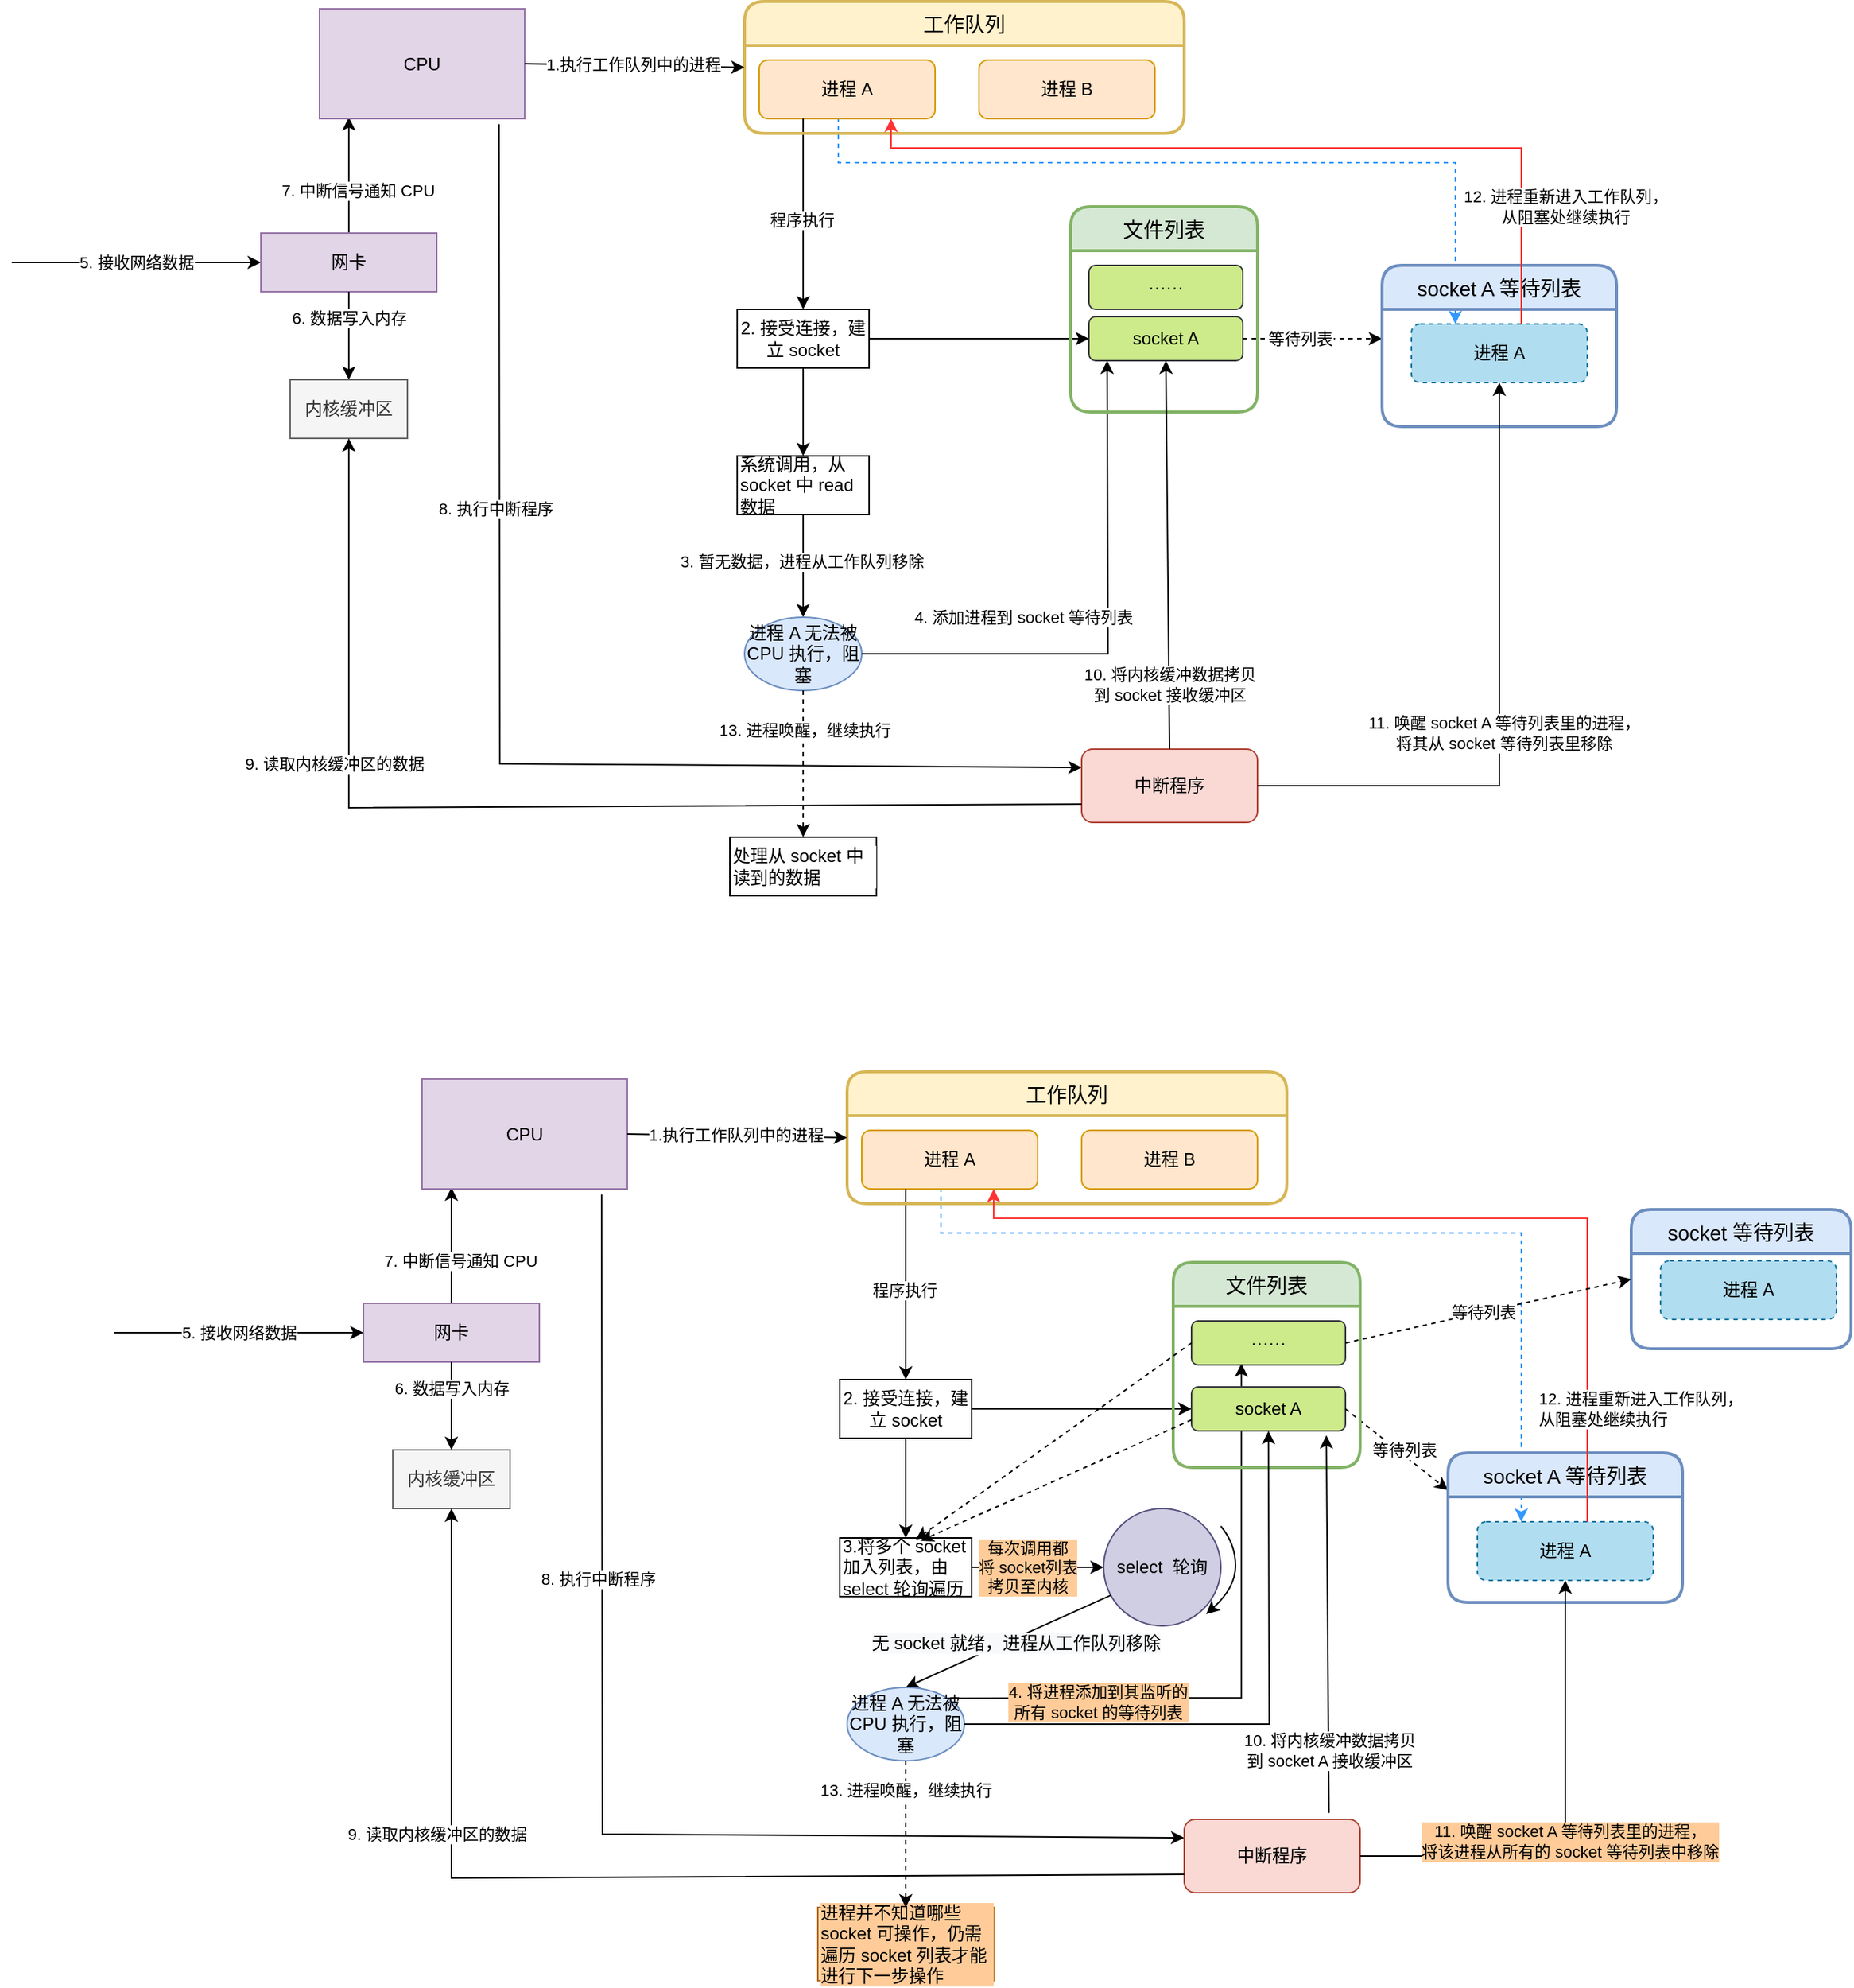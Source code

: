 <mxfile version="15.6.8" type="device"><diagram id="QY-BEr07iG2nazsXIPME" name="Page-1"><mxGraphModel dx="1963" dy="655" grid="1" gridSize="10" guides="1" tooltips="1" connect="1" arrows="1" fold="1" page="1" pageScale="1" pageWidth="850" pageHeight="1100" math="0" shadow="0"><root><mxCell id="0"/><mxCell id="1" parent="0"/><mxCell id="HMfrnsochSqVQd4AGbn6-23" value="" style="endArrow=classic;html=1;rounded=0;dashed=1;exitX=0.45;exitY=0.975;exitDx=0;exitDy=0;entryX=0.25;entryY=0;entryDx=0;entryDy=0;exitPerimeter=0;strokeColor=#3399FF;" edge="1" parent="1" source="HMfrnsochSqVQd4AGbn6-1" target="HMfrnsochSqVQd4AGbn6-15"><mxGeometry width="50" height="50" relative="1" as="geometry"><mxPoint x="40" y="180" as="sourcePoint"/><mxPoint x="470" y="120" as="targetPoint"/><Array as="points"><mxPoint x="4" y="180"/><mxPoint x="425" y="180"/></Array></mxGeometry></mxCell><mxCell id="HMfrnsochSqVQd4AGbn6-1" value="进程 A" style="rounded=1;whiteSpace=wrap;html=1;fillColor=#ffe6cc;strokeColor=#d79b00;" vertex="1" parent="1"><mxGeometry x="-50" y="110" width="120" height="40" as="geometry"/></mxCell><mxCell id="HMfrnsochSqVQd4AGbn6-4" value="2. 接受连接，建立 socket" style="rounded=0;whiteSpace=wrap;html=1;" vertex="1" parent="1"><mxGeometry x="-65" y="280" width="90" height="40" as="geometry"/></mxCell><mxCell id="HMfrnsochSqVQd4AGbn6-5" value="" style="endArrow=classic;html=1;rounded=0;exitX=0.25;exitY=1;exitDx=0;exitDy=0;" edge="1" parent="1" source="HMfrnsochSqVQd4AGbn6-1" target="HMfrnsochSqVQd4AGbn6-4"><mxGeometry width="50" height="50" relative="1" as="geometry"><mxPoint x="10" y="180" as="sourcePoint"/><mxPoint x="200" y="360" as="targetPoint"/></mxGeometry></mxCell><mxCell id="HMfrnsochSqVQd4AGbn6-50" value="程序执行" style="edgeLabel;html=1;align=center;verticalAlign=middle;resizable=0;points=[];" vertex="1" connectable="0" parent="HMfrnsochSqVQd4AGbn6-5"><mxGeometry x="0.063" y="-1" relative="1" as="geometry"><mxPoint as="offset"/></mxGeometry></mxCell><mxCell id="HMfrnsochSqVQd4AGbn6-6" value="" style="endArrow=classic;html=1;rounded=0;exitX=1;exitY=0.5;exitDx=0;exitDy=0;entryX=0;entryY=0.5;entryDx=0;entryDy=0;" edge="1" parent="1" source="HMfrnsochSqVQd4AGbn6-4" target="HMfrnsochSqVQd4AGbn6-7"><mxGeometry width="50" height="50" relative="1" as="geometry"><mxPoint x="240" y="450" as="sourcePoint"/><mxPoint x="160" y="330" as="targetPoint"/></mxGeometry></mxCell><mxCell id="HMfrnsochSqVQd4AGbn6-7" value="socket A" style="rounded=1;whiteSpace=wrap;html=1;fillColor=#cdeb8b;strokeColor=#36393d;" vertex="1" parent="1"><mxGeometry x="175" y="285" width="105" height="30" as="geometry"/></mxCell><mxCell id="HMfrnsochSqVQd4AGbn6-8" value="" style="endArrow=classic;html=1;rounded=0;exitX=0.5;exitY=1;exitDx=0;exitDy=0;entryX=0.5;entryY=0;entryDx=0;entryDy=0;" edge="1" parent="1" source="HMfrnsochSqVQd4AGbn6-4" target="HMfrnsochSqVQd4AGbn6-9"><mxGeometry width="50" height="50" relative="1" as="geometry"><mxPoint x="10" y="520" as="sourcePoint"/><mxPoint x="-20" y="410" as="targetPoint"/></mxGeometry></mxCell><mxCell id="HMfrnsochSqVQd4AGbn6-9" value="系统调用，从 socket 中 read 数据" style="rounded=0;whiteSpace=wrap;html=1;align=left;" vertex="1" parent="1"><mxGeometry x="-65" y="380" width="90" height="40" as="geometry"/></mxCell><mxCell id="HMfrnsochSqVQd4AGbn6-10" value="" style="endArrow=classic;html=1;rounded=0;exitX=0.5;exitY=1;exitDx=0;exitDy=0;entryX=0.5;entryY=0;entryDx=0;entryDy=0;" edge="1" parent="1" source="HMfrnsochSqVQd4AGbn6-9" target="HMfrnsochSqVQd4AGbn6-11"><mxGeometry width="50" height="50" relative="1" as="geometry"><mxPoint x="110" y="530" as="sourcePoint"/><mxPoint x="140" y="440" as="targetPoint"/></mxGeometry></mxCell><mxCell id="HMfrnsochSqVQd4AGbn6-51" value="3. 暂无数据，进程从工作队列移除" style="edgeLabel;html=1;align=center;verticalAlign=middle;resizable=0;points=[];" vertex="1" connectable="0" parent="HMfrnsochSqVQd4AGbn6-10"><mxGeometry x="-0.084" y="-1" relative="1" as="geometry"><mxPoint as="offset"/></mxGeometry></mxCell><mxCell id="HMfrnsochSqVQd4AGbn6-11" value="进程 A 无法被CPU 执行，阻塞" style="ellipse;whiteSpace=wrap;html=1;fillColor=#dae8fc;strokeColor=#6c8ebf;" vertex="1" parent="1"><mxGeometry x="-60" y="490" width="80" height="50" as="geometry"/></mxCell><mxCell id="HMfrnsochSqVQd4AGbn6-12" value="" style="endArrow=classic;html=1;rounded=0;exitX=1;exitY=0.5;exitDx=0;exitDy=0;entryX=0.118;entryY=1;entryDx=0;entryDy=0;entryPerimeter=0;" edge="1" parent="1" source="HMfrnsochSqVQd4AGbn6-11" target="HMfrnsochSqVQd4AGbn6-7"><mxGeometry width="50" height="50" relative="1" as="geometry"><mxPoint x="170" y="650" as="sourcePoint"/><mxPoint x="200" y="320" as="targetPoint"/><Array as="points"><mxPoint x="188" y="515"/></Array></mxGeometry></mxCell><mxCell id="HMfrnsochSqVQd4AGbn6-13" value="4. 添加进程到 socket 等待列表" style="edgeLabel;html=1;align=center;verticalAlign=middle;resizable=0;points=[];" vertex="1" connectable="0" parent="HMfrnsochSqVQd4AGbn6-12"><mxGeometry x="0.147" y="-2" relative="1" as="geometry"><mxPoint x="-60" y="18" as="offset"/></mxGeometry></mxCell><mxCell id="HMfrnsochSqVQd4AGbn6-14" value="" style="endArrow=classic;html=1;rounded=0;exitX=1;exitY=0.5;exitDx=0;exitDy=0;dashed=1;" edge="1" parent="1" source="HMfrnsochSqVQd4AGbn6-7"><mxGeometry width="50" height="50" relative="1" as="geometry"><mxPoint x="355" y="370" as="sourcePoint"/><mxPoint x="375" y="300" as="targetPoint"/></mxGeometry></mxCell><mxCell id="HMfrnsochSqVQd4AGbn6-16" value="等待列表" style="edgeLabel;html=1;align=center;verticalAlign=middle;resizable=0;points=[];" vertex="1" connectable="0" parent="HMfrnsochSqVQd4AGbn6-14"><mxGeometry x="-0.36" y="-2" relative="1" as="geometry"><mxPoint x="8" y="-2" as="offset"/></mxGeometry></mxCell><mxCell id="HMfrnsochSqVQd4AGbn6-15" value="进程 A" style="rounded=1;whiteSpace=wrap;html=1;fillColor=#b1ddf0;strokeColor=#10739e;dashed=1;" vertex="1" parent="1"><mxGeometry x="395" y="290" width="120" height="40" as="geometry"/></mxCell><mxCell id="HMfrnsochSqVQd4AGbn6-17" value="工作队列" style="swimlane;childLayout=stackLayout;horizontal=1;startSize=30;horizontalStack=0;rounded=1;fontSize=14;fontStyle=0;strokeWidth=2;resizeParent=0;resizeLast=1;shadow=0;dashed=0;align=center;fillColor=#fff2cc;strokeColor=#d6b656;" vertex="1" parent="1"><mxGeometry x="-60" y="70" width="300" height="90" as="geometry"/></mxCell><mxCell id="HMfrnsochSqVQd4AGbn6-19" value="文件列表" style="swimlane;childLayout=stackLayout;horizontal=1;startSize=30;horizontalStack=0;rounded=1;fontSize=14;fontStyle=0;strokeWidth=2;resizeParent=0;resizeLast=1;shadow=0;dashed=0;align=center;fillColor=#d5e8d4;strokeColor=#82b366;" vertex="1" parent="1"><mxGeometry x="162.5" y="210" width="127.5" height="140" as="geometry"/></mxCell><mxCell id="HMfrnsochSqVQd4AGbn6-21" value="socket A 等待列表" style="swimlane;childLayout=stackLayout;horizontal=1;startSize=30;horizontalStack=0;rounded=1;fontSize=14;fontStyle=0;strokeWidth=2;resizeParent=0;resizeLast=1;shadow=0;dashed=0;align=center;fillColor=#dae8fc;strokeColor=#6c8ebf;" vertex="1" parent="1"><mxGeometry x="375" y="250" width="160" height="110" as="geometry"/></mxCell><mxCell id="HMfrnsochSqVQd4AGbn6-24" value="进程 B" style="rounded=1;whiteSpace=wrap;html=1;fillColor=#ffe6cc;strokeColor=#d79b00;" vertex="1" parent="1"><mxGeometry x="100" y="110" width="120" height="40" as="geometry"/></mxCell><mxCell id="HMfrnsochSqVQd4AGbn6-25" value="······" style="rounded=1;whiteSpace=wrap;html=1;fillColor=#cdeb8b;strokeColor=#36393d;" vertex="1" parent="1"><mxGeometry x="175" y="250" width="105" height="30" as="geometry"/></mxCell><mxCell id="HMfrnsochSqVQd4AGbn6-27" value="5. 接收网络数据" style="endArrow=classic;html=1;rounded=0;entryX=0;entryY=0.5;entryDx=0;entryDy=0;" edge="1" parent="1" target="HMfrnsochSqVQd4AGbn6-28"><mxGeometry width="50" height="50" relative="1" as="geometry"><mxPoint x="-560" y="248" as="sourcePoint"/><mxPoint x="-400" y="248" as="targetPoint"/></mxGeometry></mxCell><mxCell id="HMfrnsochSqVQd4AGbn6-33" value="" style="edgeStyle=orthogonalEdgeStyle;rounded=0;orthogonalLoop=1;jettySize=auto;html=1;entryX=0.143;entryY=0.987;entryDx=0;entryDy=0;entryPerimeter=0;" edge="1" parent="1" source="HMfrnsochSqVQd4AGbn6-28" target="HMfrnsochSqVQd4AGbn6-32"><mxGeometry relative="1" as="geometry"><mxPoint x="-200" y="460" as="targetPoint"/></mxGeometry></mxCell><mxCell id="HMfrnsochSqVQd4AGbn6-34" value="7. 中断信号通知 CPU" style="edgeLabel;html=1;align=center;verticalAlign=middle;resizable=0;points=[];" vertex="1" connectable="0" parent="HMfrnsochSqVQd4AGbn6-33"><mxGeometry x="-0.2" y="2" relative="1" as="geometry"><mxPoint x="8" y="2" as="offset"/></mxGeometry></mxCell><mxCell id="HMfrnsochSqVQd4AGbn6-28" value="网卡" style="rounded=0;whiteSpace=wrap;html=1;fillColor=#e1d5e7;strokeColor=#9673a6;" vertex="1" parent="1"><mxGeometry x="-390" y="228" width="120" height="40" as="geometry"/></mxCell><mxCell id="HMfrnsochSqVQd4AGbn6-29" value="" style="endArrow=classic;html=1;rounded=0;exitX=0.5;exitY=1;exitDx=0;exitDy=0;entryX=0.5;entryY=0;entryDx=0;entryDy=0;" edge="1" parent="1" source="HMfrnsochSqVQd4AGbn6-28" target="HMfrnsochSqVQd4AGbn6-30"><mxGeometry width="50" height="50" relative="1" as="geometry"><mxPoint x="-290" y="388" as="sourcePoint"/><mxPoint x="-330" y="318" as="targetPoint"/></mxGeometry></mxCell><mxCell id="HMfrnsochSqVQd4AGbn6-31" value="6. 数据写入内存" style="edgeLabel;html=1;align=center;verticalAlign=middle;resizable=0;points=[];" vertex="1" connectable="0" parent="HMfrnsochSqVQd4AGbn6-29"><mxGeometry x="-0.4" relative="1" as="geometry"><mxPoint as="offset"/></mxGeometry></mxCell><mxCell id="HMfrnsochSqVQd4AGbn6-30" value="内核缓冲区" style="rounded=0;whiteSpace=wrap;html=1;fillColor=#f5f5f5;strokeColor=#666666;fontColor=#333333;" vertex="1" parent="1"><mxGeometry x="-370" y="328" width="80" height="40" as="geometry"/></mxCell><mxCell id="HMfrnsochSqVQd4AGbn6-32" value="CPU" style="rounded=0;whiteSpace=wrap;html=1;fillColor=#e1d5e7;strokeColor=#9673a6;" vertex="1" parent="1"><mxGeometry x="-350" y="75" width="140" height="75" as="geometry"/></mxCell><mxCell id="HMfrnsochSqVQd4AGbn6-35" value="" style="endArrow=classic;html=1;rounded=0;exitX=0.875;exitY=1.05;exitDx=0;exitDy=0;entryX=0;entryY=0.25;entryDx=0;entryDy=0;exitPerimeter=0;" edge="1" parent="1" source="HMfrnsochSqVQd4AGbn6-32" target="HMfrnsochSqVQd4AGbn6-38"><mxGeometry width="50" height="50" relative="1" as="geometry"><mxPoint x="120" y="680" as="sourcePoint"/><mxPoint x="110" y="610" as="targetPoint"/><Array as="points"><mxPoint x="-227" y="590"/></Array></mxGeometry></mxCell><mxCell id="HMfrnsochSqVQd4AGbn6-37" value="8. 执行中断程序" style="edgeLabel;html=1;align=center;verticalAlign=middle;resizable=0;points=[];" vertex="1" connectable="0" parent="HMfrnsochSqVQd4AGbn6-35"><mxGeometry x="-0.053" y="-1" relative="1" as="geometry"><mxPoint x="-2" y="-133" as="offset"/></mxGeometry></mxCell><mxCell id="HMfrnsochSqVQd4AGbn6-38" value="中断程序" style="rounded=1;whiteSpace=wrap;html=1;fillColor=#fad9d5;strokeColor=#ae4132;" vertex="1" parent="1"><mxGeometry x="170" y="580" width="120" height="50" as="geometry"/></mxCell><mxCell id="HMfrnsochSqVQd4AGbn6-39" value="" style="endArrow=classic;html=1;rounded=0;exitX=0.5;exitY=0;exitDx=0;exitDy=0;entryX=0.5;entryY=1;entryDx=0;entryDy=0;" edge="1" parent="1" source="HMfrnsochSqVQd4AGbn6-38" target="HMfrnsochSqVQd4AGbn6-7"><mxGeometry width="50" height="50" relative="1" as="geometry"><mxPoint x="250" y="610" as="sourcePoint"/><mxPoint x="310" y="550" as="targetPoint"/></mxGeometry></mxCell><mxCell id="HMfrnsochSqVQd4AGbn6-40" value="10. 将内核缓冲数据拷贝&lt;br&gt;到 socket 接收缓冲区" style="edgeLabel;html=1;align=center;verticalAlign=middle;resizable=0;points=[];" vertex="1" connectable="0" parent="HMfrnsochSqVQd4AGbn6-39"><mxGeometry x="-0.667" relative="1" as="geometry"><mxPoint as="offset"/></mxGeometry></mxCell><mxCell id="HMfrnsochSqVQd4AGbn6-41" value="" style="endArrow=classic;html=1;rounded=0;exitX=1;exitY=0.5;exitDx=0;exitDy=0;entryX=0.5;entryY=1;entryDx=0;entryDy=0;" edge="1" parent="1" source="HMfrnsochSqVQd4AGbn6-38" target="HMfrnsochSqVQd4AGbn6-15"><mxGeometry width="50" height="50" relative="1" as="geometry"><mxPoint x="410" y="630" as="sourcePoint"/><mxPoint x="460" y="580" as="targetPoint"/><Array as="points"><mxPoint x="455" y="605"/></Array></mxGeometry></mxCell><mxCell id="HMfrnsochSqVQd4AGbn6-42" value="11. 唤醒 socket A 等待列表里的进程，&lt;br&gt;将其从 socket 等待列表里移除" style="edgeLabel;html=1;align=center;verticalAlign=middle;resizable=0;points=[];" vertex="1" connectable="0" parent="HMfrnsochSqVQd4AGbn6-41"><mxGeometry x="-0.083" y="-3" relative="1" as="geometry"><mxPoint as="offset"/></mxGeometry></mxCell><mxCell id="HMfrnsochSqVQd4AGbn6-43" value="" style="endArrow=classic;html=1;rounded=0;exitX=0.625;exitY=0;exitDx=0;exitDy=0;exitPerimeter=0;entryX=0.75;entryY=1;entryDx=0;entryDy=0;strokeColor=#FF3333;" edge="1" parent="1" source="HMfrnsochSqVQd4AGbn6-15" target="HMfrnsochSqVQd4AGbn6-1"><mxGeometry width="50" height="50" relative="1" as="geometry"><mxPoint x="500" y="210" as="sourcePoint"/><mxPoint x="550" y="160" as="targetPoint"/><Array as="points"><mxPoint x="470" y="170"/><mxPoint x="40" y="170"/></Array></mxGeometry></mxCell><mxCell id="HMfrnsochSqVQd4AGbn6-46" value="12. 进程重新进入工作队列，&lt;br&gt;从阻塞处继续执行" style="edgeLabel;html=1;align=center;verticalAlign=middle;resizable=0;points=[];" vertex="1" connectable="0" parent="HMfrnsochSqVQd4AGbn6-43"><mxGeometry x="-0.635" y="-1" relative="1" as="geometry"><mxPoint x="29" y="24" as="offset"/></mxGeometry></mxCell><mxCell id="HMfrnsochSqVQd4AGbn6-44" value="" style="endArrow=classic;html=1;rounded=0;exitX=1;exitY=0.5;exitDx=0;exitDy=0;entryX=0;entryY=0.5;entryDx=0;entryDy=0;" edge="1" parent="1" source="HMfrnsochSqVQd4AGbn6-32" target="HMfrnsochSqVQd4AGbn6-17"><mxGeometry width="50" height="50" relative="1" as="geometry"><mxPoint x="-100" y="220" as="sourcePoint"/><mxPoint x="-50" y="170" as="targetPoint"/></mxGeometry></mxCell><mxCell id="HMfrnsochSqVQd4AGbn6-45" value="1.执行工作队列中的进程" style="edgeLabel;html=1;align=center;verticalAlign=middle;resizable=0;points=[];" vertex="1" connectable="0" parent="HMfrnsochSqVQd4AGbn6-44"><mxGeometry x="-0.133" y="-1" relative="1" as="geometry"><mxPoint x="9" y="-2" as="offset"/></mxGeometry></mxCell><mxCell id="HMfrnsochSqVQd4AGbn6-48" value="" style="endArrow=classic;html=1;rounded=0;strokeColor=#000000;entryX=0.5;entryY=1;entryDx=0;entryDy=0;exitX=0;exitY=0.75;exitDx=0;exitDy=0;" edge="1" parent="1" source="HMfrnsochSqVQd4AGbn6-38" target="HMfrnsochSqVQd4AGbn6-30"><mxGeometry width="50" height="50" relative="1" as="geometry"><mxPoint x="-460" y="580" as="sourcePoint"/><mxPoint x="-410" y="530" as="targetPoint"/><Array as="points"><mxPoint x="-330" y="620"/></Array></mxGeometry></mxCell><mxCell id="HMfrnsochSqVQd4AGbn6-49" value="9. 读取内核缓冲区的数据" style="edgeLabel;html=1;align=center;verticalAlign=middle;resizable=0;points=[];" vertex="1" connectable="0" parent="HMfrnsochSqVQd4AGbn6-48"><mxGeometry x="0.476" relative="1" as="geometry"><mxPoint x="-10" y="25" as="offset"/></mxGeometry></mxCell><mxCell id="HMfrnsochSqVQd4AGbn6-52" value="" style="endArrow=classic;html=1;rounded=0;exitX=1;exitY=0;exitDx=0;exitDy=0;entryX=0.324;entryY=0.967;entryDx=0;entryDy=0;entryPerimeter=0;" edge="1" parent="1" source="HMfrnsochSqVQd4AGbn6-99" target="HMfrnsochSqVQd4AGbn6-70"><mxGeometry width="50" height="50" relative="1" as="geometry"><mxPoint x="170" y="1290" as="sourcePoint"/><mxPoint x="220" y="1240" as="targetPoint"/><Array as="points"><mxPoint x="279" y="1227"/></Array></mxGeometry></mxCell><mxCell id="HMfrnsochSqVQd4AGbn6-53" value="4. 将进程添加到其监听的&lt;br&gt;所有 socket 的等待列表" style="edgeLabel;html=1;align=center;verticalAlign=middle;resizable=0;points=[];fontColor=#000000;labelBackgroundColor=#FFCC99;" vertex="1" connectable="0" parent="HMfrnsochSqVQd4AGbn6-52"><mxGeometry x="-0.511" y="-1" relative="1" as="geometry"><mxPoint x="-3" y="2" as="offset"/></mxGeometry></mxCell><mxCell id="HMfrnsochSqVQd4AGbn6-54" value="" style="endArrow=classic;html=1;rounded=0;dashed=1;exitX=0.45;exitY=0.975;exitDx=0;exitDy=0;entryX=0.25;entryY=0;entryDx=0;entryDy=0;exitPerimeter=0;strokeColor=#3399FF;" edge="1" parent="1" source="HMfrnsochSqVQd4AGbn6-55" target="HMfrnsochSqVQd4AGbn6-65"><mxGeometry width="50" height="50" relative="1" as="geometry"><mxPoint x="110" y="910" as="sourcePoint"/><mxPoint x="540" y="850" as="targetPoint"/><Array as="points"><mxPoint x="74" y="910"/><mxPoint x="470" y="910"/></Array></mxGeometry></mxCell><mxCell id="HMfrnsochSqVQd4AGbn6-55" value="进程 A" style="rounded=1;whiteSpace=wrap;html=1;fillColor=#ffe6cc;strokeColor=#d79b00;" vertex="1" parent="1"><mxGeometry x="20" y="840" width="120" height="40" as="geometry"/></mxCell><mxCell id="HMfrnsochSqVQd4AGbn6-56" value="2. 接受连接，建立 socket" style="rounded=0;whiteSpace=wrap;html=1;" vertex="1" parent="1"><mxGeometry x="5" y="1010" width="90" height="40" as="geometry"/></mxCell><mxCell id="HMfrnsochSqVQd4AGbn6-57" value="" style="endArrow=classic;html=1;rounded=0;exitX=0.25;exitY=1;exitDx=0;exitDy=0;" edge="1" parent="1" source="HMfrnsochSqVQd4AGbn6-55" target="HMfrnsochSqVQd4AGbn6-56"><mxGeometry width="50" height="50" relative="1" as="geometry"><mxPoint x="80" y="910" as="sourcePoint"/><mxPoint x="270" y="1090" as="targetPoint"/></mxGeometry></mxCell><mxCell id="HMfrnsochSqVQd4AGbn6-58" value="程序执行" style="edgeLabel;html=1;align=center;verticalAlign=middle;resizable=0;points=[];" vertex="1" connectable="0" parent="HMfrnsochSqVQd4AGbn6-57"><mxGeometry x="0.063" y="-1" relative="1" as="geometry"><mxPoint as="offset"/></mxGeometry></mxCell><mxCell id="HMfrnsochSqVQd4AGbn6-59" value="" style="endArrow=classic;html=1;rounded=0;exitX=1;exitY=0.5;exitDx=0;exitDy=0;entryX=0;entryY=0.5;entryDx=0;entryDy=0;" edge="1" parent="1" source="HMfrnsochSqVQd4AGbn6-56" target="HMfrnsochSqVQd4AGbn6-60"><mxGeometry width="50" height="50" relative="1" as="geometry"><mxPoint x="310" y="1180" as="sourcePoint"/><mxPoint x="230" y="1060" as="targetPoint"/></mxGeometry></mxCell><mxCell id="HMfrnsochSqVQd4AGbn6-60" value="socket A" style="rounded=1;whiteSpace=wrap;html=1;fillColor=#cdeb8b;strokeColor=#36393d;" vertex="1" parent="1"><mxGeometry x="245" y="1015" width="105" height="30" as="geometry"/></mxCell><mxCell id="HMfrnsochSqVQd4AGbn6-61" value="" style="endArrow=classic;html=1;rounded=0;exitX=0.5;exitY=1;exitDx=0;exitDy=0;entryX=0.5;entryY=0;entryDx=0;entryDy=0;" edge="1" parent="1" source="HMfrnsochSqVQd4AGbn6-56" target="HMfrnsochSqVQd4AGbn6-62"><mxGeometry width="50" height="50" relative="1" as="geometry"><mxPoint x="80" y="1250" as="sourcePoint"/><mxPoint x="50" y="1140" as="targetPoint"/></mxGeometry></mxCell><mxCell id="HMfrnsochSqVQd4AGbn6-62" value="3.将多个 socket 加入列表，由 select 轮询遍历" style="rounded=0;whiteSpace=wrap;html=1;align=left;" vertex="1" parent="1"><mxGeometry x="5" y="1118" width="90" height="40" as="geometry"/></mxCell><mxCell id="HMfrnsochSqVQd4AGbn6-63" value="" style="endArrow=classic;html=1;rounded=0;exitX=1;exitY=0.5;exitDx=0;exitDy=0;dashed=1;entryX=0;entryY=0.25;entryDx=0;entryDy=0;" edge="1" parent="1" source="HMfrnsochSqVQd4AGbn6-60" target="HMfrnsochSqVQd4AGbn6-68"><mxGeometry width="50" height="50" relative="1" as="geometry"><mxPoint x="425" y="1100" as="sourcePoint"/><mxPoint x="445" y="1030" as="targetPoint"/></mxGeometry></mxCell><mxCell id="HMfrnsochSqVQd4AGbn6-64" value="等待列表" style="edgeLabel;html=1;align=center;verticalAlign=middle;resizable=0;points=[];" vertex="1" connectable="0" parent="HMfrnsochSqVQd4AGbn6-63"><mxGeometry x="-0.36" y="-2" relative="1" as="geometry"><mxPoint x="19" y="8" as="offset"/></mxGeometry></mxCell><mxCell id="HMfrnsochSqVQd4AGbn6-65" value="进程 A" style="rounded=1;whiteSpace=wrap;html=1;fillColor=#b1ddf0;strokeColor=#10739e;dashed=1;" vertex="1" parent="1"><mxGeometry x="440" y="1107" width="120" height="40" as="geometry"/></mxCell><mxCell id="HMfrnsochSqVQd4AGbn6-66" value="工作队列" style="swimlane;childLayout=stackLayout;horizontal=1;startSize=30;horizontalStack=0;rounded=1;fontSize=14;fontStyle=0;strokeWidth=2;resizeParent=0;resizeLast=1;shadow=0;dashed=0;align=center;fillColor=#fff2cc;strokeColor=#d6b656;" vertex="1" parent="1"><mxGeometry x="10" y="800" width="300" height="90" as="geometry"/></mxCell><mxCell id="HMfrnsochSqVQd4AGbn6-67" value="文件列表" style="swimlane;childLayout=stackLayout;horizontal=1;startSize=30;horizontalStack=0;rounded=1;fontSize=14;fontStyle=0;strokeWidth=2;resizeParent=0;resizeLast=1;shadow=0;dashed=0;align=center;fillColor=#d5e8d4;strokeColor=#82b366;" vertex="1" parent="1"><mxGeometry x="232.5" y="930" width="127.5" height="140" as="geometry"/></mxCell><mxCell id="HMfrnsochSqVQd4AGbn6-68" value="socket A 等待列表" style="swimlane;childLayout=stackLayout;horizontal=1;startSize=30;horizontalStack=0;rounded=1;fontSize=14;fontStyle=0;strokeWidth=2;resizeParent=0;resizeLast=1;shadow=0;dashed=0;align=center;fillColor=#dae8fc;strokeColor=#6c8ebf;" vertex="1" parent="1"><mxGeometry x="420" y="1060" width="160" height="102" as="geometry"/></mxCell><mxCell id="HMfrnsochSqVQd4AGbn6-69" value="进程 B" style="rounded=1;whiteSpace=wrap;html=1;fillColor=#ffe6cc;strokeColor=#d79b00;" vertex="1" parent="1"><mxGeometry x="170" y="840" width="120" height="40" as="geometry"/></mxCell><mxCell id="HMfrnsochSqVQd4AGbn6-70" value="······" style="rounded=1;whiteSpace=wrap;html=1;fillColor=#cdeb8b;strokeColor=#36393d;" vertex="1" parent="1"><mxGeometry x="245" y="970" width="105" height="30" as="geometry"/></mxCell><mxCell id="HMfrnsochSqVQd4AGbn6-71" value="5. 接收网络数据" style="endArrow=classic;html=1;rounded=0;entryX=0;entryY=0.5;entryDx=0;entryDy=0;" edge="1" parent="1" target="HMfrnsochSqVQd4AGbn6-74"><mxGeometry width="50" height="50" relative="1" as="geometry"><mxPoint x="-490" y="978" as="sourcePoint"/><mxPoint x="-330" y="978" as="targetPoint"/></mxGeometry></mxCell><mxCell id="HMfrnsochSqVQd4AGbn6-72" value="" style="edgeStyle=orthogonalEdgeStyle;rounded=0;orthogonalLoop=1;jettySize=auto;html=1;entryX=0.143;entryY=0.987;entryDx=0;entryDy=0;entryPerimeter=0;" edge="1" parent="1" source="HMfrnsochSqVQd4AGbn6-74" target="HMfrnsochSqVQd4AGbn6-78"><mxGeometry relative="1" as="geometry"><mxPoint x="-130" y="1190" as="targetPoint"/></mxGeometry></mxCell><mxCell id="HMfrnsochSqVQd4AGbn6-73" value="7. 中断信号通知 CPU" style="edgeLabel;html=1;align=center;verticalAlign=middle;resizable=0;points=[];" vertex="1" connectable="0" parent="HMfrnsochSqVQd4AGbn6-72"><mxGeometry x="-0.2" y="2" relative="1" as="geometry"><mxPoint x="8" y="2" as="offset"/></mxGeometry></mxCell><mxCell id="HMfrnsochSqVQd4AGbn6-74" value="网卡" style="rounded=0;whiteSpace=wrap;html=1;fillColor=#e1d5e7;strokeColor=#9673a6;" vertex="1" parent="1"><mxGeometry x="-320" y="958" width="120" height="40" as="geometry"/></mxCell><mxCell id="HMfrnsochSqVQd4AGbn6-75" value="" style="endArrow=classic;html=1;rounded=0;exitX=0.5;exitY=1;exitDx=0;exitDy=0;entryX=0.5;entryY=0;entryDx=0;entryDy=0;" edge="1" parent="1" source="HMfrnsochSqVQd4AGbn6-74" target="HMfrnsochSqVQd4AGbn6-77"><mxGeometry width="50" height="50" relative="1" as="geometry"><mxPoint x="-220" y="1118" as="sourcePoint"/><mxPoint x="-260" y="1048" as="targetPoint"/></mxGeometry></mxCell><mxCell id="HMfrnsochSqVQd4AGbn6-76" value="6. 数据写入内存" style="edgeLabel;html=1;align=center;verticalAlign=middle;resizable=0;points=[];" vertex="1" connectable="0" parent="HMfrnsochSqVQd4AGbn6-75"><mxGeometry x="-0.4" relative="1" as="geometry"><mxPoint as="offset"/></mxGeometry></mxCell><mxCell id="HMfrnsochSqVQd4AGbn6-77" value="内核缓冲区" style="rounded=0;whiteSpace=wrap;html=1;fillColor=#f5f5f5;strokeColor=#666666;fontColor=#333333;" vertex="1" parent="1"><mxGeometry x="-300" y="1058" width="80" height="40" as="geometry"/></mxCell><mxCell id="HMfrnsochSqVQd4AGbn6-78" value="CPU" style="rounded=0;whiteSpace=wrap;html=1;fillColor=#e1d5e7;strokeColor=#9673a6;" vertex="1" parent="1"><mxGeometry x="-280" y="805" width="140" height="75" as="geometry"/></mxCell><mxCell id="HMfrnsochSqVQd4AGbn6-79" value="" style="endArrow=classic;html=1;rounded=0;exitX=0.875;exitY=1.05;exitDx=0;exitDy=0;entryX=0;entryY=0.25;entryDx=0;entryDy=0;exitPerimeter=0;" edge="1" parent="1" source="HMfrnsochSqVQd4AGbn6-78" target="HMfrnsochSqVQd4AGbn6-81"><mxGeometry width="50" height="50" relative="1" as="geometry"><mxPoint x="190" y="1410" as="sourcePoint"/><mxPoint x="180" y="1340" as="targetPoint"/><Array as="points"><mxPoint x="-157" y="1320"/></Array></mxGeometry></mxCell><mxCell id="HMfrnsochSqVQd4AGbn6-80" value="8. 执行中断程序" style="edgeLabel;html=1;align=center;verticalAlign=middle;resizable=0;points=[];" vertex="1" connectable="0" parent="HMfrnsochSqVQd4AGbn6-79"><mxGeometry x="-0.053" y="-1" relative="1" as="geometry"><mxPoint x="-2" y="-133" as="offset"/></mxGeometry></mxCell><mxCell id="HMfrnsochSqVQd4AGbn6-81" value="中断程序" style="rounded=1;whiteSpace=wrap;html=1;fillColor=#fad9d5;strokeColor=#ae4132;" vertex="1" parent="1"><mxGeometry x="240" y="1310" width="120" height="50" as="geometry"/></mxCell><mxCell id="HMfrnsochSqVQd4AGbn6-82" value="" style="endArrow=classic;html=1;rounded=0;exitX=0.823;exitY=-0.088;exitDx=0;exitDy=0;entryX=0.876;entryY=1.1;entryDx=0;entryDy=0;entryPerimeter=0;exitPerimeter=0;" edge="1" parent="1" source="HMfrnsochSqVQd4AGbn6-81" target="HMfrnsochSqVQd4AGbn6-60"><mxGeometry width="50" height="50" relative="1" as="geometry"><mxPoint x="320" y="1340" as="sourcePoint"/><mxPoint x="380" y="1280" as="targetPoint"/></mxGeometry></mxCell><mxCell id="HMfrnsochSqVQd4AGbn6-83" value="10. 将内核缓冲数据拷贝&lt;br&gt;到 socket A 接收缓冲区" style="edgeLabel;html=1;align=center;verticalAlign=middle;resizable=0;points=[];" vertex="1" connectable="0" parent="HMfrnsochSqVQd4AGbn6-82"><mxGeometry x="-0.667" relative="1" as="geometry"><mxPoint as="offset"/></mxGeometry></mxCell><mxCell id="HMfrnsochSqVQd4AGbn6-84" value="" style="endArrow=classic;html=1;rounded=0;exitX=1;exitY=0.5;exitDx=0;exitDy=0;entryX=0.5;entryY=1;entryDx=0;entryDy=0;" edge="1" parent="1" source="HMfrnsochSqVQd4AGbn6-81" target="HMfrnsochSqVQd4AGbn6-65"><mxGeometry width="50" height="50" relative="1" as="geometry"><mxPoint x="480" y="1360" as="sourcePoint"/><mxPoint x="530" y="1310" as="targetPoint"/><Array as="points"><mxPoint x="500" y="1335"/></Array></mxGeometry></mxCell><mxCell id="HMfrnsochSqVQd4AGbn6-85" value="11. 唤醒 socket A 等待列表里的进程，&lt;br&gt;将该进程从所有的 socket 等待列表中移除" style="edgeLabel;html=1;align=center;verticalAlign=middle;resizable=0;points=[];labelBackgroundColor=#FFCC99;" vertex="1" connectable="0" parent="HMfrnsochSqVQd4AGbn6-84"><mxGeometry x="-0.083" y="-3" relative="1" as="geometry"><mxPoint as="offset"/></mxGeometry></mxCell><mxCell id="HMfrnsochSqVQd4AGbn6-86" value="" style="endArrow=classic;html=1;rounded=0;exitX=0.625;exitY=0;exitDx=0;exitDy=0;exitPerimeter=0;entryX=0.75;entryY=1;entryDx=0;entryDy=0;strokeColor=#FF3333;" edge="1" parent="1" source="HMfrnsochSqVQd4AGbn6-65" target="HMfrnsochSqVQd4AGbn6-55"><mxGeometry width="50" height="50" relative="1" as="geometry"><mxPoint x="570" y="940" as="sourcePoint"/><mxPoint x="620" y="890" as="targetPoint"/><Array as="points"><mxPoint x="515" y="900"/><mxPoint x="110" y="900"/></Array></mxGeometry></mxCell><mxCell id="HMfrnsochSqVQd4AGbn6-87" value="12. 进程重新进入工作队列，&lt;br&gt;从阻塞处继续执行" style="edgeLabel;html=1;align=left;verticalAlign=middle;resizable=0;points=[];" vertex="1" connectable="0" parent="HMfrnsochSqVQd4AGbn6-86"><mxGeometry x="-0.635" y="-1" relative="1" as="geometry"><mxPoint x="-36" y="38" as="offset"/></mxGeometry></mxCell><mxCell id="HMfrnsochSqVQd4AGbn6-88" value="" style="endArrow=classic;html=1;rounded=0;exitX=1;exitY=0.5;exitDx=0;exitDy=0;entryX=0;entryY=0.5;entryDx=0;entryDy=0;" edge="1" parent="1" source="HMfrnsochSqVQd4AGbn6-78" target="HMfrnsochSqVQd4AGbn6-66"><mxGeometry width="50" height="50" relative="1" as="geometry"><mxPoint x="-30" y="950" as="sourcePoint"/><mxPoint x="20" y="900" as="targetPoint"/></mxGeometry></mxCell><mxCell id="HMfrnsochSqVQd4AGbn6-89" value="1.执行工作队列中的进程" style="edgeLabel;html=1;align=center;verticalAlign=middle;resizable=0;points=[];" vertex="1" connectable="0" parent="HMfrnsochSqVQd4AGbn6-88"><mxGeometry x="-0.133" y="-1" relative="1" as="geometry"><mxPoint x="9" y="-2" as="offset"/></mxGeometry></mxCell><mxCell id="HMfrnsochSqVQd4AGbn6-90" value="" style="endArrow=classic;html=1;rounded=0;strokeColor=#000000;entryX=0.5;entryY=1;entryDx=0;entryDy=0;exitX=0;exitY=0.75;exitDx=0;exitDy=0;" edge="1" parent="1" source="HMfrnsochSqVQd4AGbn6-81" target="HMfrnsochSqVQd4AGbn6-77"><mxGeometry width="50" height="50" relative="1" as="geometry"><mxPoint x="-390" y="1310" as="sourcePoint"/><mxPoint x="-340" y="1260" as="targetPoint"/><Array as="points"><mxPoint x="-260" y="1350"/></Array></mxGeometry></mxCell><mxCell id="HMfrnsochSqVQd4AGbn6-91" value="9. 读取内核缓冲区的数据" style="edgeLabel;html=1;align=center;verticalAlign=middle;resizable=0;points=[];" vertex="1" connectable="0" parent="HMfrnsochSqVQd4AGbn6-90"><mxGeometry x="0.476" relative="1" as="geometry"><mxPoint x="-10" y="25" as="offset"/></mxGeometry></mxCell><mxCell id="HMfrnsochSqVQd4AGbn6-92" value="" style="endArrow=classic;html=1;rounded=0;exitX=1;exitY=0.5;exitDx=0;exitDy=0;entryX=0;entryY=0.5;entryDx=0;entryDy=0;" edge="1" parent="1" source="HMfrnsochSqVQd4AGbn6-62" target="HMfrnsochSqVQd4AGbn6-94"><mxGeometry width="50" height="50" relative="1" as="geometry"><mxPoint x="130" y="1160" as="sourcePoint"/><mxPoint x="200" y="1130" as="targetPoint"/></mxGeometry></mxCell><mxCell id="HMfrnsochSqVQd4AGbn6-93" value="&lt;span style=&quot;color: rgba(0 , 0 , 0 , 0) ; font-family: monospace ; font-size: 0px ; background-color: rgb(248 , 249 , 250)&quot;&gt;%3CmxGraphModel%3E%3Croot%3E%3CmxCell%20id%3D%220%22%2F%3E%3CmxCell%20id%3D%221%22%20parent%3D%220%22%2F%3E%3CmxCell%20id%3D%222%22%20value%3D%22%E6%AF%8F%E6%AC%A1%E8%B0%83%E7%94%A8%E9%83%BD%26lt%3Bbr%26gt%3B%E5%B0%86%20socket%E5%88%97%E8%A1%A8%26lt%3Bbr%26gt%3B%E6%8B%B7%E8%B4%9D%E8%87%B3%E5%86%85%E6%A0%B8%22%20style%3D%22edgeLabel%3Bhtml%3D1%3Balign%3Dcenter%3BverticalAlign%3Dmiddle%3Bresizable%3D0%3Bpoints%3D%5B%5D%3BlabelBackgroundColor%3D%23FFCC99%3B%22%20vertex%3D%221%22%20connectable%3D%220%22%20parent%3D%221%22%3E%3CmxGeometry%20x%3D%22119.912%22%20y%3D%221218%22%20as%3D%22geometry%22%2F%3E%3C%2FmxCell%3E%3C%2Froot%3E%3C%2FmxGraphModel%3E&lt;/span&gt;" style="edgeLabel;html=1;align=center;verticalAlign=middle;resizable=0;points=[];labelBackgroundColor=#FFCC99;" vertex="1" connectable="0" parent="HMfrnsochSqVQd4AGbn6-92"><mxGeometry x="0.108" y="-2" relative="1" as="geometry"><mxPoint x="-13" y="-2" as="offset"/></mxGeometry></mxCell><mxCell id="HMfrnsochSqVQd4AGbn6-94" value="select&amp;nbsp; 轮询" style="ellipse;whiteSpace=wrap;html=1;aspect=fixed;fillColor=#d0cee2;strokeColor=#56517e;" vertex="1" parent="1"><mxGeometry x="185" y="1098" width="80" height="80" as="geometry"/></mxCell><mxCell id="HMfrnsochSqVQd4AGbn6-95" value="" style="curved=1;endArrow=classic;html=1;rounded=0;" edge="1" parent="1"><mxGeometry width="50" height="50" relative="1" as="geometry"><mxPoint x="265" y="1110" as="sourcePoint"/><mxPoint x="255" y="1170" as="targetPoint"/><Array as="points"><mxPoint x="275" y="1122"/><mxPoint x="275" y="1152"/></Array></mxGeometry></mxCell><mxCell id="HMfrnsochSqVQd4AGbn6-96" value="" style="endArrow=classic;html=1;rounded=0;exitX=0;exitY=0.75;exitDx=0;exitDy=0;dashed=1;" edge="1" parent="1" source="HMfrnsochSqVQd4AGbn6-60"><mxGeometry width="50" height="50" relative="1" as="geometry"><mxPoint x="135" y="1095" as="sourcePoint"/><mxPoint x="60" y="1120" as="targetPoint"/></mxGeometry></mxCell><mxCell id="HMfrnsochSqVQd4AGbn6-97" value="" style="endArrow=classic;html=1;rounded=0;exitX=0.063;exitY=0.738;exitDx=0;exitDy=0;exitPerimeter=0;entryX=0.5;entryY=0;entryDx=0;entryDy=0;" edge="1" parent="1" source="HMfrnsochSqVQd4AGbn6-94" target="HMfrnsochSqVQd4AGbn6-99"><mxGeometry width="50" height="50" relative="1" as="geometry"><mxPoint x="130" y="1290" as="sourcePoint"/><mxPoint x="90" y="1205" as="targetPoint"/></mxGeometry></mxCell><mxCell id="HMfrnsochSqVQd4AGbn6-98" value="&lt;span style=&quot;font-size: 12px ; background-color: rgb(248 , 249 , 250)&quot;&gt;无 socket 就绪，进程从工作队列移除&lt;/span&gt;" style="edgeLabel;html=1;align=center;verticalAlign=middle;resizable=0;points=[];" vertex="1" connectable="0" parent="HMfrnsochSqVQd4AGbn6-97"><mxGeometry x="-0.046" y="3" relative="1" as="geometry"><mxPoint as="offset"/></mxGeometry></mxCell><mxCell id="HMfrnsochSqVQd4AGbn6-99" value="进程 A 无法被CPU 执行，阻塞" style="ellipse;whiteSpace=wrap;html=1;fillColor=#dae8fc;strokeColor=#6c8ebf;" vertex="1" parent="1"><mxGeometry x="10" y="1220" width="80" height="50" as="geometry"/></mxCell><mxCell id="HMfrnsochSqVQd4AGbn6-100" value="" style="endArrow=classic;html=1;rounded=0;exitX=0;exitY=0.5;exitDx=0;exitDy=0;entryX=0.578;entryY=0.025;entryDx=0;entryDy=0;entryPerimeter=0;dashed=1;" edge="1" parent="1" source="HMfrnsochSqVQd4AGbn6-70" target="HMfrnsochSqVQd4AGbn6-62"><mxGeometry width="50" height="50" relative="1" as="geometry"><mxPoint x="-120" y="1090" as="sourcePoint"/><mxPoint x="-70" y="1040" as="targetPoint"/></mxGeometry></mxCell><mxCell id="HMfrnsochSqVQd4AGbn6-101" value="" style="endArrow=classic;html=1;rounded=0;exitX=1;exitY=0.5;exitDx=0;exitDy=0;entryX=0.5;entryY=1;entryDx=0;entryDy=0;" edge="1" parent="1" source="HMfrnsochSqVQd4AGbn6-99" target="HMfrnsochSqVQd4AGbn6-60"><mxGeometry width="50" height="50" relative="1" as="geometry"><mxPoint x="180" y="1280" as="sourcePoint"/><mxPoint x="230" y="1230" as="targetPoint"/><Array as="points"><mxPoint x="298" y="1245"/></Array></mxGeometry></mxCell><mxCell id="HMfrnsochSqVQd4AGbn6-102" value="socket 等待列表" style="swimlane;childLayout=stackLayout;horizontal=1;startSize=30;horizontalStack=0;rounded=1;fontSize=14;fontStyle=0;strokeWidth=2;resizeParent=0;resizeLast=1;shadow=0;dashed=0;align=center;fillColor=#dae8fc;strokeColor=#6c8ebf;" vertex="1" parent="1"><mxGeometry x="545" y="894" width="150" height="95" as="geometry"/></mxCell><mxCell id="HMfrnsochSqVQd4AGbn6-103" value="进程 A" style="rounded=1;whiteSpace=wrap;html=1;fillColor=#b1ddf0;strokeColor=#10739e;dashed=1;" vertex="1" parent="1"><mxGeometry x="565" y="929" width="120" height="40" as="geometry"/></mxCell><mxCell id="HMfrnsochSqVQd4AGbn6-104" value="" style="endArrow=classic;html=1;rounded=0;exitX=1;exitY=0.5;exitDx=0;exitDy=0;entryX=0;entryY=0.5;entryDx=0;entryDy=0;dashed=1;" edge="1" parent="1" source="HMfrnsochSqVQd4AGbn6-70" target="HMfrnsochSqVQd4AGbn6-102"><mxGeometry width="50" height="50" relative="1" as="geometry"><mxPoint x="600" y="960" as="sourcePoint"/><mxPoint x="550" y="950" as="targetPoint"/></mxGeometry></mxCell><mxCell id="HMfrnsochSqVQd4AGbn6-105" value="等待列表" style="edgeLabel;html=1;align=center;verticalAlign=middle;resizable=0;points=[];fontColor=#000000;" vertex="1" connectable="0" parent="HMfrnsochSqVQd4AGbn6-104"><mxGeometry x="-0.036" relative="1" as="geometry"><mxPoint as="offset"/></mxGeometry></mxCell><mxCell id="HMfrnsochSqVQd4AGbn6-106" value="进程并不知道哪些 socket 可操作，仍需遍历 socket 列表才能进行下一步操作" style="rounded=0;whiteSpace=wrap;html=1;labelBackgroundColor=#FFCC99;align=left;fillColor=#fad7ac;strokeColor=#b46504;" vertex="1" parent="1"><mxGeometry x="-10" y="1370" width="120" height="50" as="geometry"/></mxCell><mxCell id="HMfrnsochSqVQd4AGbn6-107" value="" style="endArrow=classic;html=1;rounded=0;fontColor=#000000;exitX=0.5;exitY=1;exitDx=0;exitDy=0;dashed=1;" edge="1" parent="1" source="HMfrnsochSqVQd4AGbn6-99" target="HMfrnsochSqVQd4AGbn6-106"><mxGeometry width="50" height="50" relative="1" as="geometry"><mxPoint x="210" y="1450" as="sourcePoint"/><mxPoint x="260" y="1400" as="targetPoint"/></mxGeometry></mxCell><mxCell id="HMfrnsochSqVQd4AGbn6-108" value="13. 进程唤醒，继续执行" style="edgeLabel;html=1;align=center;verticalAlign=middle;resizable=0;points=[];fontColor=#000000;" vertex="1" connectable="0" parent="HMfrnsochSqVQd4AGbn6-107"><mxGeometry x="-0.582" y="-2" relative="1" as="geometry"><mxPoint x="2" y="-1" as="offset"/></mxGeometry></mxCell><mxCell id="HMfrnsochSqVQd4AGbn6-109" value="" style="endArrow=classic;html=1;rounded=0;dashed=1;strokeColor=#000000;exitX=0.5;exitY=1;exitDx=0;exitDy=0;entryX=0.5;entryY=0;entryDx=0;entryDy=0;" edge="1" parent="1" source="HMfrnsochSqVQd4AGbn6-11" target="HMfrnsochSqVQd4AGbn6-112"><mxGeometry width="50" height="50" relative="1" as="geometry"><mxPoint x="-90" y="710" as="sourcePoint"/><mxPoint x="-20" y="650" as="targetPoint"/></mxGeometry></mxCell><mxCell id="HMfrnsochSqVQd4AGbn6-110" value="13. 进程唤醒，继续执行" style="edgeLabel;html=1;align=center;verticalAlign=middle;resizable=0;points=[];" vertex="1" connectable="0" parent="HMfrnsochSqVQd4AGbn6-109"><mxGeometry x="-0.46" y="1" relative="1" as="geometry"><mxPoint as="offset"/></mxGeometry></mxCell><mxCell id="HMfrnsochSqVQd4AGbn6-112" value="处理从 socket 中读到的数据" style="rounded=0;whiteSpace=wrap;html=1;labelBackgroundColor=#FFFFFF;strokeColor=#000000;fillColor=#FFFFFF;align=left;" vertex="1" parent="1"><mxGeometry x="-70" y="640" width="100" height="40" as="geometry"/></mxCell><mxCell id="HMfrnsochSqVQd4AGbn6-113" value="每次调用都&lt;br&gt;将 socket列表&lt;br&gt;拷贝至内核" style="edgeLabel;html=1;align=center;verticalAlign=middle;resizable=0;points=[];labelBackgroundColor=#FFCC99;" vertex="1" connectable="0" parent="1"><mxGeometry x="132.412" y="1138" as="geometry"/></mxCell></root></mxGraphModel></diagram></mxfile>